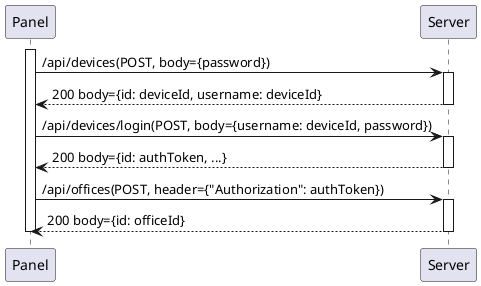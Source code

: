 @startuml
activate Panel
Panel -> Server : /api/devices(POST, body={password})
activate Server
Panel <-- Server : 200 body={id: deviceId, username: deviceId}
deactivate Server
Panel -> Server : /api/devices/login(POST, body={username: deviceId, password})
activate Server
Panel <-- Server : 200 body={id: authToken, ...}
deactivate Server
Panel -> Server : /api/offices(POST, header={"Authorization": authToken})
activate Server
Panel <-- Server : 200 body={id: officeId}
deactivate Server
deactivate Panel
@enduml
